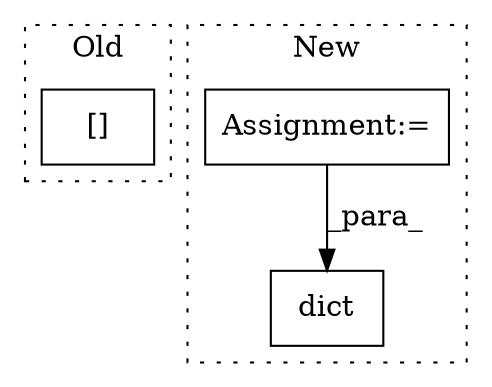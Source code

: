 digraph G {
subgraph cluster0 {
1 [label="[]" a="2" s="8012,8048" l="14,1" shape="box"];
label = "Old";
style="dotted";
}
subgraph cluster1 {
2 [label="dict" a="32" s="3876,3920" l="5,1" shape="box"];
3 [label="Assignment:=" a="7" s="3828" l="1" shape="box"];
label = "New";
style="dotted";
}
3 -> 2 [label="_para_"];
}